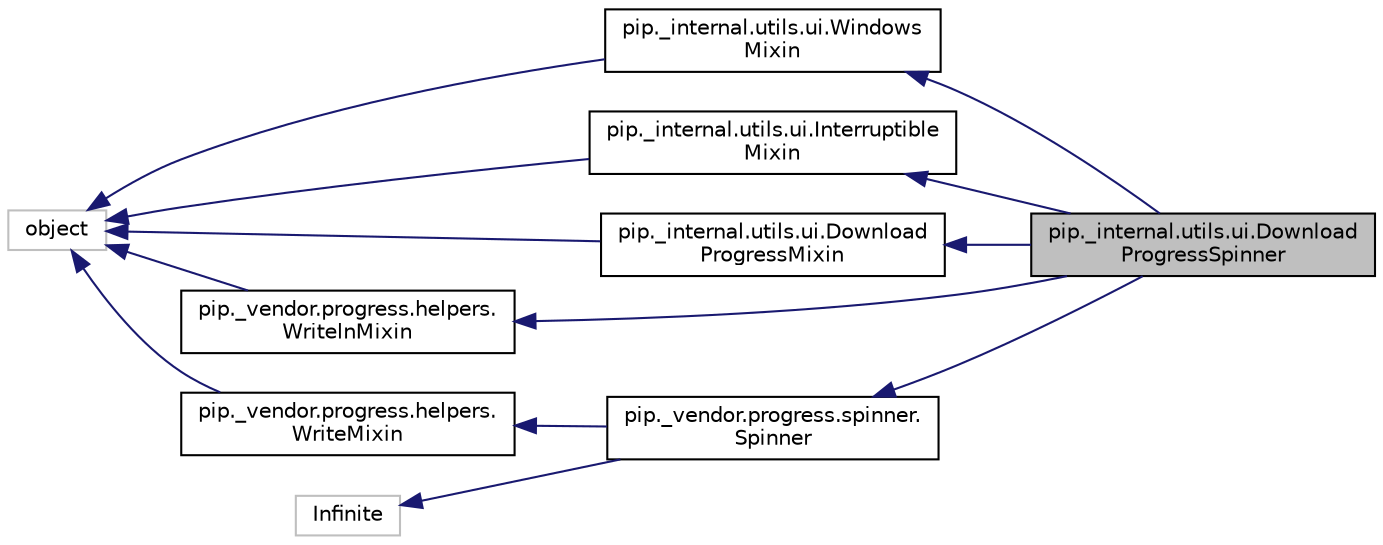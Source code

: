 digraph "pip._internal.utils.ui.DownloadProgressSpinner"
{
  edge [fontname="Helvetica",fontsize="10",labelfontname="Helvetica",labelfontsize="10"];
  node [fontname="Helvetica",fontsize="10",shape=record];
  rankdir="LR";
  Node0 [label="pip._internal.utils.ui.Download\lProgressSpinner",height=0.2,width=0.4,color="black", fillcolor="grey75", style="filled", fontcolor="black"];
  Node1 -> Node0 [dir="back",color="midnightblue",fontsize="10",style="solid",fontname="Helvetica"];
  Node1 [label="pip._internal.utils.ui.Windows\lMixin",height=0.2,width=0.4,color="black", fillcolor="white", style="filled",URL="$classpip_1_1__internal_1_1utils_1_1ui_1_1_windows_mixin.html"];
  Node2 -> Node1 [dir="back",color="midnightblue",fontsize="10",style="solid",fontname="Helvetica"];
  Node2 [label="object",height=0.2,width=0.4,color="grey75", fillcolor="white", style="filled"];
  Node3 -> Node0 [dir="back",color="midnightblue",fontsize="10",style="solid",fontname="Helvetica"];
  Node3 [label="pip._internal.utils.ui.Interruptible\lMixin",height=0.2,width=0.4,color="black", fillcolor="white", style="filled",URL="$classpip_1_1__internal_1_1utils_1_1ui_1_1_interruptible_mixin.html"];
  Node2 -> Node3 [dir="back",color="midnightblue",fontsize="10",style="solid",fontname="Helvetica"];
  Node4 -> Node0 [dir="back",color="midnightblue",fontsize="10",style="solid",fontname="Helvetica"];
  Node4 [label="pip._internal.utils.ui.Download\lProgressMixin",height=0.2,width=0.4,color="black", fillcolor="white", style="filled",URL="$classpip_1_1__internal_1_1utils_1_1ui_1_1_download_progress_mixin.html"];
  Node2 -> Node4 [dir="back",color="midnightblue",fontsize="10",style="solid",fontname="Helvetica"];
  Node5 -> Node0 [dir="back",color="midnightblue",fontsize="10",style="solid",fontname="Helvetica"];
  Node5 [label="pip._vendor.progress.helpers.\lWritelnMixin",height=0.2,width=0.4,color="black", fillcolor="white", style="filled",URL="$classpip_1_1__vendor_1_1progress_1_1helpers_1_1_writeln_mixin.html"];
  Node2 -> Node5 [dir="back",color="midnightblue",fontsize="10",style="solid",fontname="Helvetica"];
  Node6 -> Node0 [dir="back",color="midnightblue",fontsize="10",style="solid",fontname="Helvetica"];
  Node6 [label="pip._vendor.progress.spinner.\lSpinner",height=0.2,width=0.4,color="black", fillcolor="white", style="filled",URL="$classpip_1_1__vendor_1_1progress_1_1spinner_1_1_spinner.html"];
  Node7 -> Node6 [dir="back",color="midnightblue",fontsize="10",style="solid",fontname="Helvetica"];
  Node7 [label="pip._vendor.progress.helpers.\lWriteMixin",height=0.2,width=0.4,color="black", fillcolor="white", style="filled",URL="$classpip_1_1__vendor_1_1progress_1_1helpers_1_1_write_mixin.html"];
  Node2 -> Node7 [dir="back",color="midnightblue",fontsize="10",style="solid",fontname="Helvetica"];
  Node8 -> Node6 [dir="back",color="midnightblue",fontsize="10",style="solid",fontname="Helvetica"];
  Node8 [label="Infinite",height=0.2,width=0.4,color="grey75", fillcolor="white", style="filled"];
}
